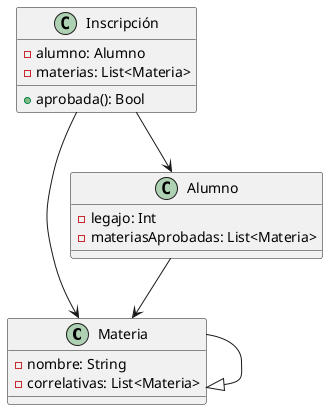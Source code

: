 @startuml

class Materia {
    - nombre: String
    - correlativas: List<Materia>
}

class Alumno {
    - legajo: Int
    - materiasAprobadas: List<Materia>
}

class Inscripción {
    - alumno: Alumno
    - materias: List<Materia>
    + aprobada(): Bool
}

Materia --|> Materia
Alumno --> Materia
Inscripción --> Alumno
Inscripción --> Materia

@enduml